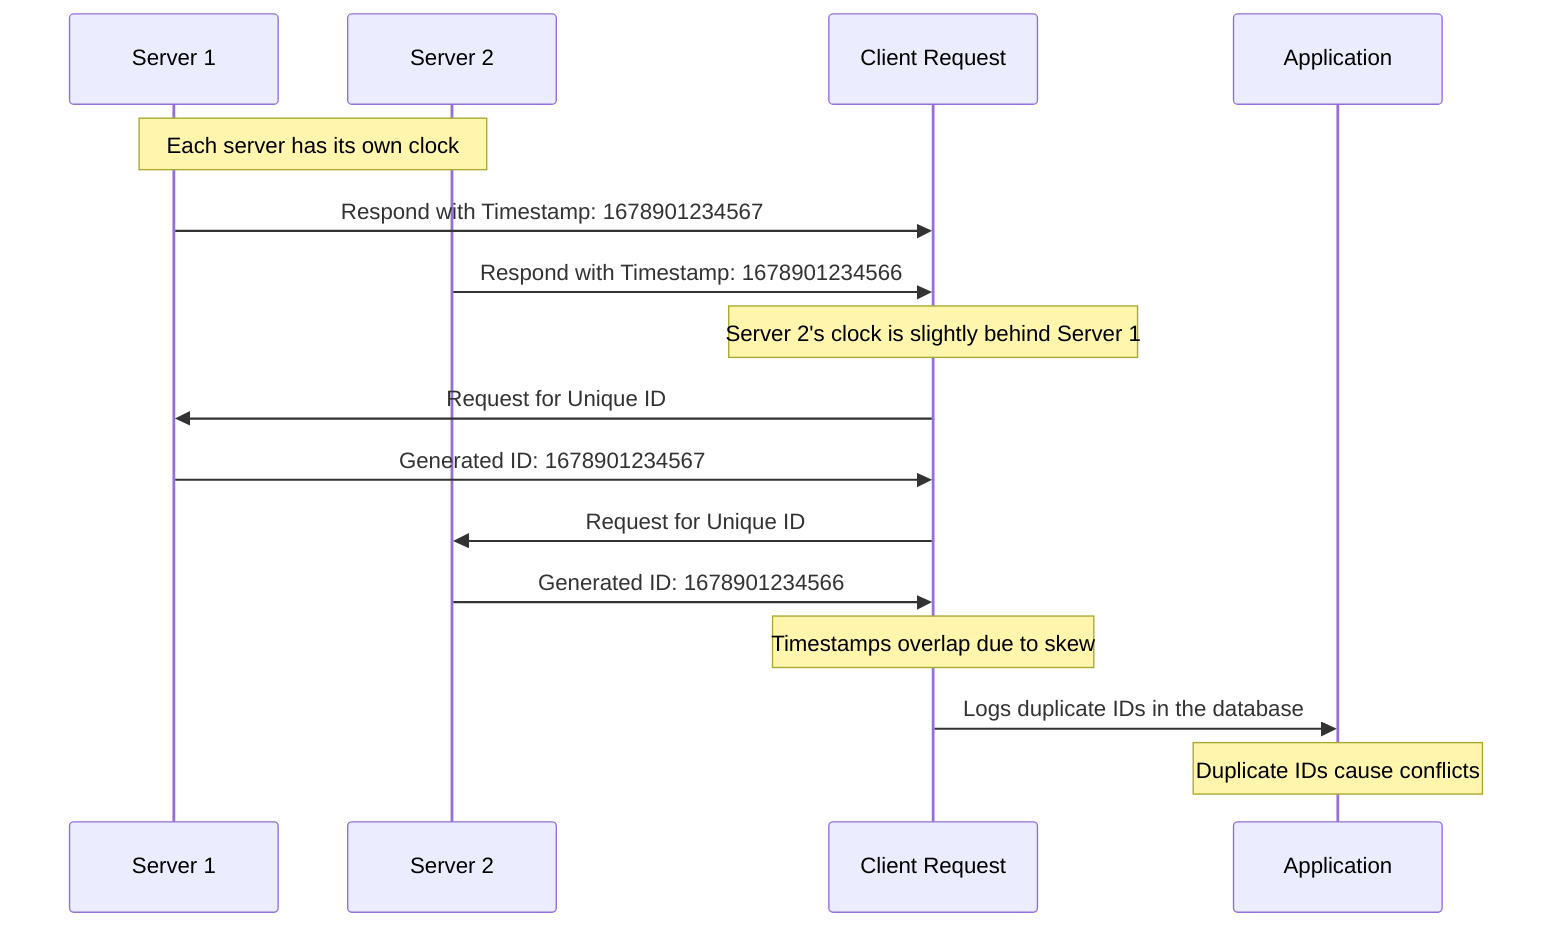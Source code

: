 sequenceDiagram
    participant Server1 as Server 1
    participant Server2 as Server 2
    participant Client as Client Request

    Note over Server1,Server2: Each server has its own clock
    Server1->>Client: Respond with Timestamp: 1678901234567
    Server2->>Client: Respond with Timestamp: 1678901234566
    Note over Client: Server 2's clock is slightly behind Server 1
    Client->>Server1: Request for Unique ID
    Server1->>Client: Generated ID: 1678901234567
    Client->>Server2: Request for Unique ID
    Server2->>Client: Generated ID: 1678901234566
    Note over Client: Timestamps overlap due to skew
    Client->>Application: Logs duplicate IDs in the database
    Note over Application: Duplicate IDs cause conflicts